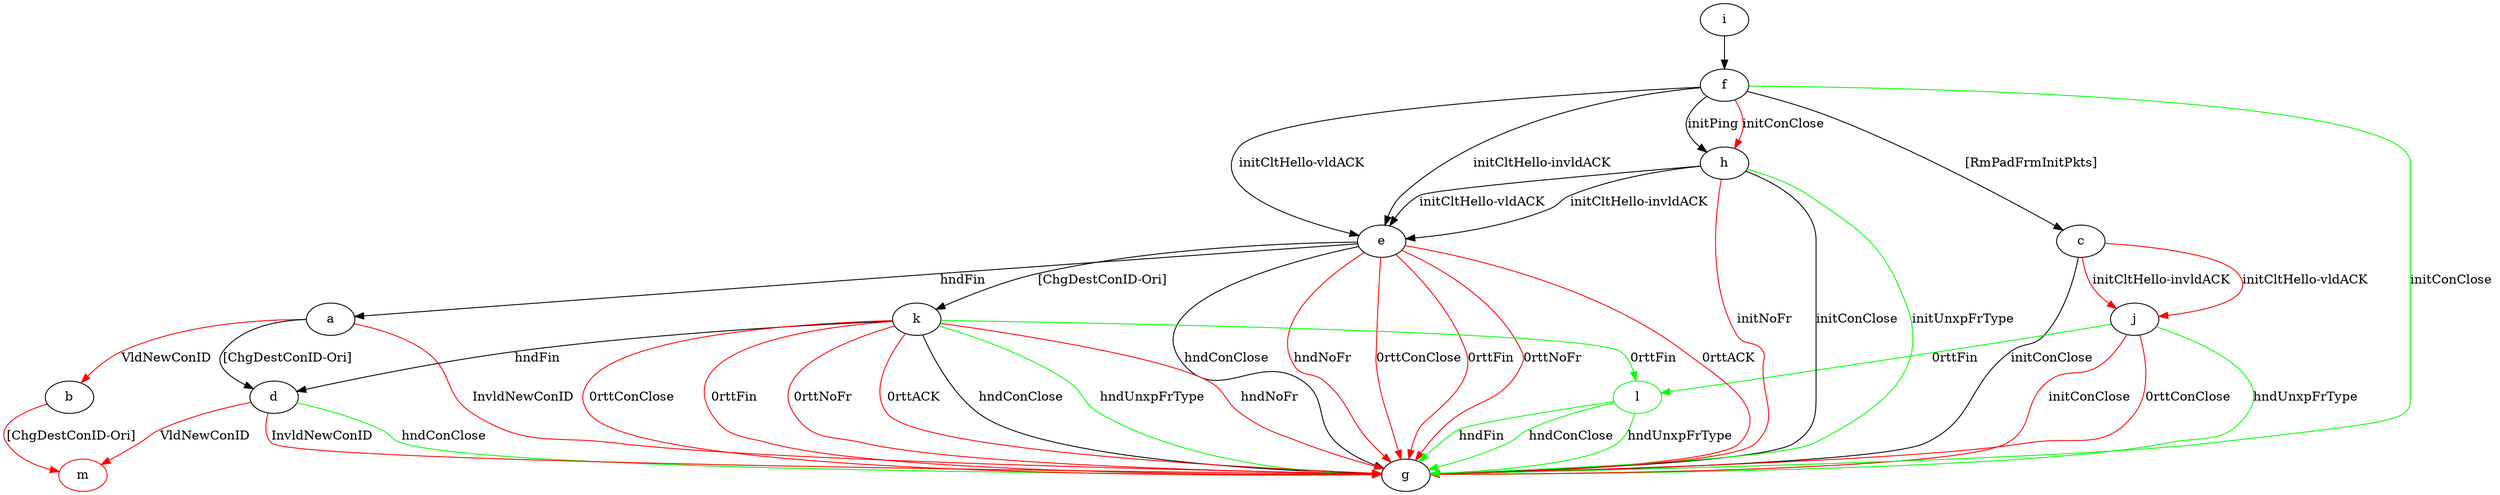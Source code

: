digraph "" {
	a -> b	[key=0,
		color=red,
		label="VldNewConID "];
	a -> d	[key=0,
		label="[ChgDestConID-Ori] "];
	a -> g	[key=0,
		color=red,
		label="InvldNewConID "];
	m	[color=red];
	b -> m	[key=0,
		color=red,
		label="[ChgDestConID-Ori] "];
	c -> g	[key=0,
		label="initConClose "];
	c -> j	[key=0,
		color=red,
		label="initCltHello-vldACK "];
	c -> j	[key=1,
		color=red,
		label="initCltHello-invldACK "];
	d -> g	[key=0,
		color=green,
		label="hndConClose "];
	d -> g	[key=1,
		color=red,
		label="InvldNewConID "];
	d -> m	[key=0,
		color=red,
		label="VldNewConID "];
	e -> a	[key=0,
		label="hndFin "];
	e -> g	[key=0,
		label="hndConClose "];
	e -> g	[key=1,
		color=red,
		label="hndNoFr "];
	e -> g	[key=2,
		color=red,
		label="0rttConClose "];
	e -> g	[key=3,
		color=red,
		label="0rttFin "];
	e -> g	[key=4,
		color=red,
		label="0rttNoFr "];
	e -> g	[key=5,
		color=red,
		label="0rttACK "];
	e -> k	[key=0,
		label="[ChgDestConID-Ori] "];
	f -> c	[key=0,
		label="[RmPadFrmInitPkts] "];
	f -> e	[key=0,
		label="initCltHello-vldACK "];
	f -> e	[key=1,
		label="initCltHello-invldACK "];
	f -> g	[key=0,
		color=green,
		label="initConClose "];
	f -> h	[key=0,
		label="initPing "];
	f -> h	[key=1,
		color=red,
		label="initConClose "];
	h -> e	[key=0,
		label="initCltHello-vldACK "];
	h -> e	[key=1,
		label="initCltHello-invldACK "];
	h -> g	[key=0,
		label="initConClose "];
	h -> g	[key=1,
		color=green,
		label="initUnxpFrType "];
	h -> g	[key=2,
		color=red,
		label="initNoFr "];
	i -> f	[key=0];
	j -> g	[key=0,
		color=green,
		label="hndUnxpFrType "];
	j -> g	[key=1,
		color=red,
		label="initConClose "];
	j -> g	[key=2,
		color=red,
		label="0rttConClose "];
	l	[color=green];
	j -> l	[key=0,
		color=green,
		label="0rttFin "];
	k -> d	[key=0,
		label="hndFin "];
	k -> g	[key=0,
		label="hndConClose "];
	k -> g	[key=1,
		color=green,
		label="hndUnxpFrType "];
	k -> g	[key=2,
		color=red,
		label="hndNoFr "];
	k -> g	[key=3,
		color=red,
		label="0rttConClose "];
	k -> g	[key=4,
		color=red,
		label="0rttFin "];
	k -> g	[key=5,
		color=red,
		label="0rttNoFr "];
	k -> g	[key=6,
		color=red,
		label="0rttACK "];
	k -> l	[key=0,
		color=green,
		label="0rttFin "];
	l -> g	[key=0,
		color=green,
		label="hndFin "];
	l -> g	[key=1,
		color=green,
		label="hndConClose "];
	l -> g	[key=2,
		color=green,
		label="hndUnxpFrType "];
}
